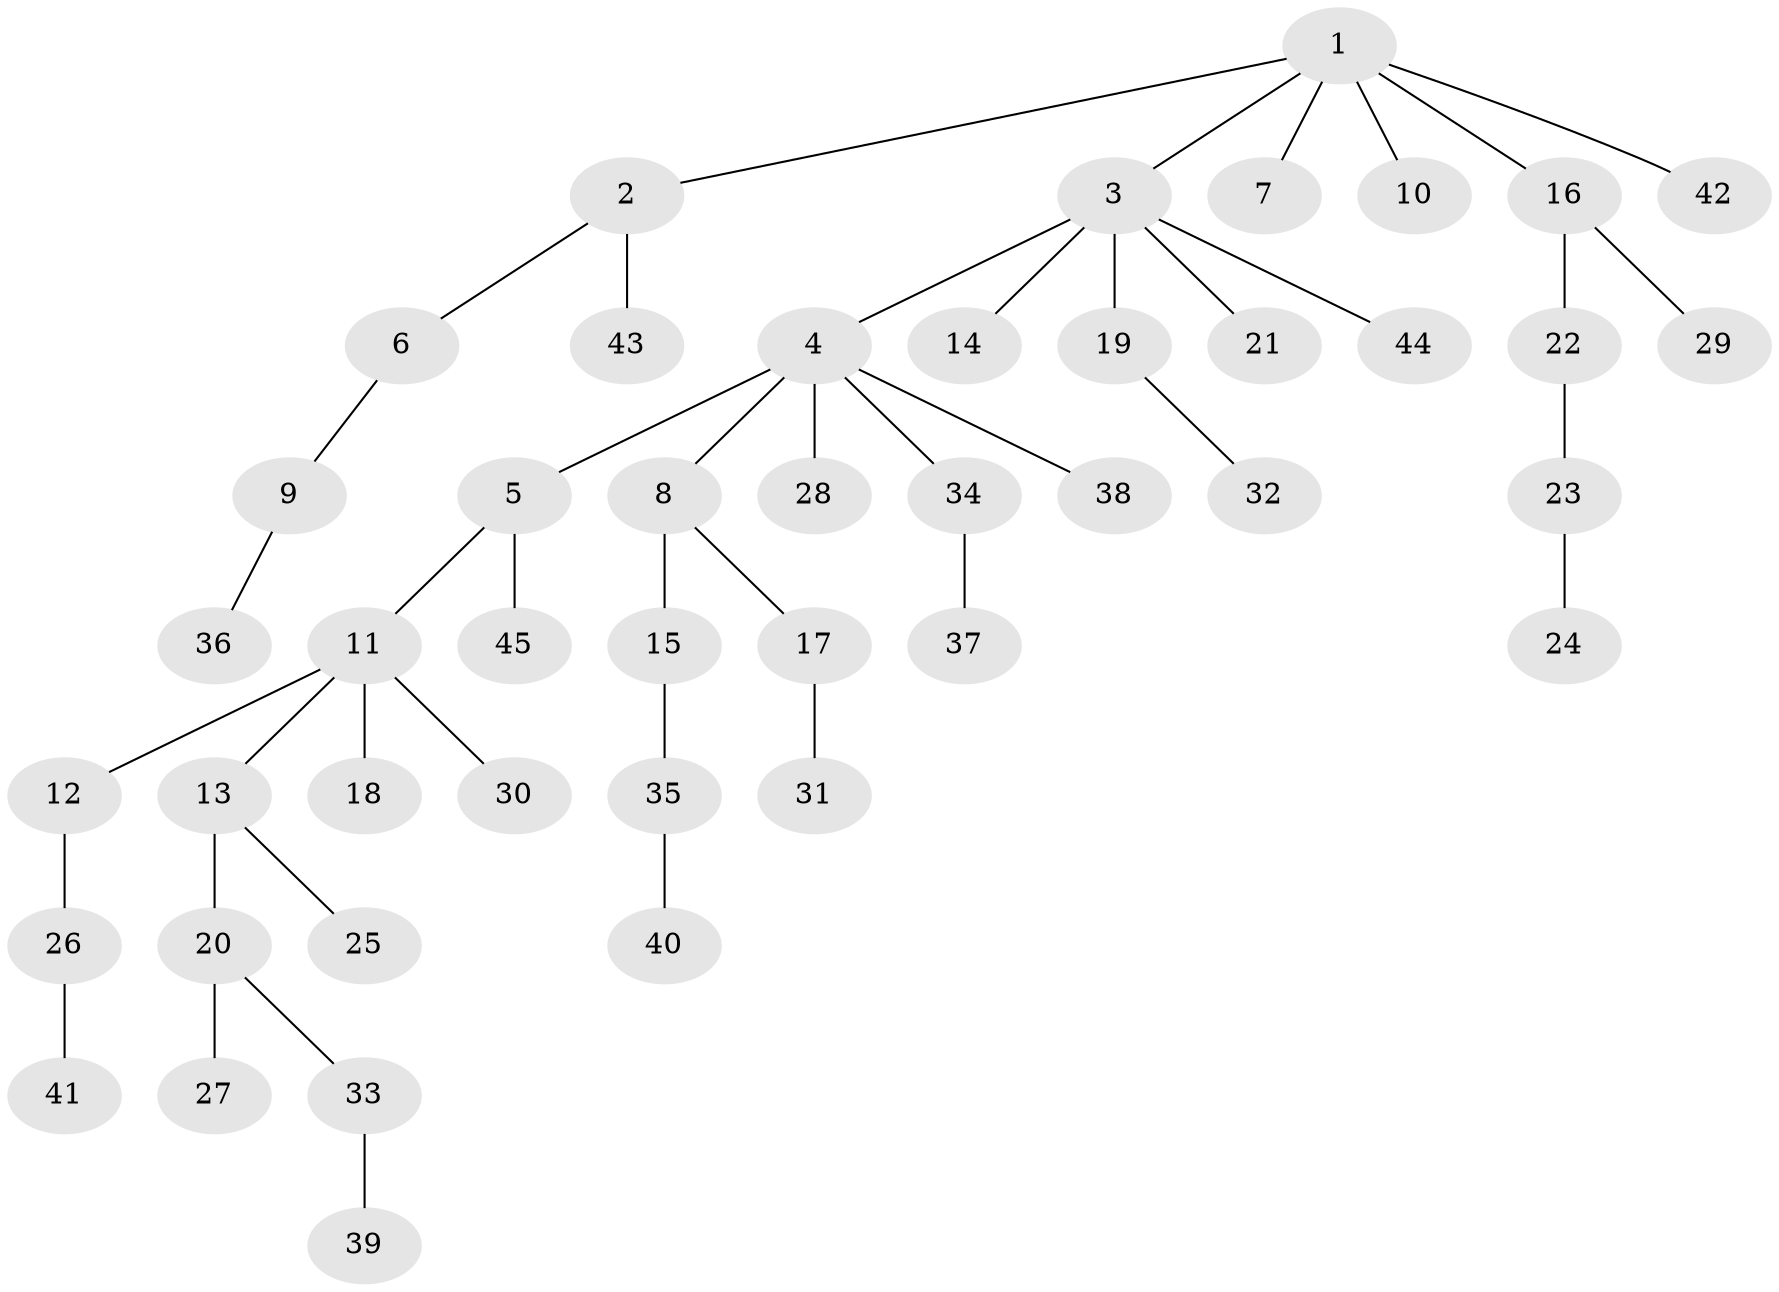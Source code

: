 // original degree distribution, {8: 0.006802721088435374, 3: 0.11564625850340136, 6: 0.013605442176870748, 7: 0.006802721088435374, 4: 0.07482993197278912, 5: 0.02040816326530612, 1: 0.46938775510204084, 2: 0.2925170068027211}
// Generated by graph-tools (version 1.1) at 2025/51/03/04/25 22:51:52]
// undirected, 45 vertices, 44 edges
graph export_dot {
  node [color=gray90,style=filled];
  1;
  2;
  3;
  4;
  5;
  6;
  7;
  8;
  9;
  10;
  11;
  12;
  13;
  14;
  15;
  16;
  17;
  18;
  19;
  20;
  21;
  22;
  23;
  24;
  25;
  26;
  27;
  28;
  29;
  30;
  31;
  32;
  33;
  34;
  35;
  36;
  37;
  38;
  39;
  40;
  41;
  42;
  43;
  44;
  45;
  1 -- 2 [weight=1.0];
  1 -- 3 [weight=1.0];
  1 -- 7 [weight=1.0];
  1 -- 10 [weight=1.0];
  1 -- 16 [weight=1.0];
  1 -- 42 [weight=1.0];
  2 -- 6 [weight=1.0];
  2 -- 43 [weight=1.0];
  3 -- 4 [weight=1.0];
  3 -- 14 [weight=1.0];
  3 -- 19 [weight=1.0];
  3 -- 21 [weight=1.0];
  3 -- 44 [weight=1.0];
  4 -- 5 [weight=1.0];
  4 -- 8 [weight=1.0];
  4 -- 28 [weight=1.0];
  4 -- 34 [weight=1.0];
  4 -- 38 [weight=1.0];
  5 -- 11 [weight=1.0];
  5 -- 45 [weight=1.0];
  6 -- 9 [weight=1.0];
  8 -- 15 [weight=1.0];
  8 -- 17 [weight=1.0];
  9 -- 36 [weight=1.0];
  11 -- 12 [weight=1.0];
  11 -- 13 [weight=1.0];
  11 -- 18 [weight=2.0];
  11 -- 30 [weight=1.0];
  12 -- 26 [weight=1.0];
  13 -- 20 [weight=1.0];
  13 -- 25 [weight=1.0];
  15 -- 35 [weight=1.0];
  16 -- 22 [weight=1.0];
  16 -- 29 [weight=1.0];
  17 -- 31 [weight=1.0];
  19 -- 32 [weight=1.0];
  20 -- 27 [weight=2.0];
  20 -- 33 [weight=1.0];
  22 -- 23 [weight=1.0];
  23 -- 24 [weight=1.0];
  26 -- 41 [weight=1.0];
  33 -- 39 [weight=3.0];
  34 -- 37 [weight=2.0];
  35 -- 40 [weight=1.0];
}
